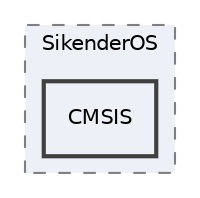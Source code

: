 digraph "SikendeRTOS/SikenderOS/CMSIS"
{
 // LATEX_PDF_SIZE
  edge [fontname="Helvetica",fontsize="10",labelfontname="Helvetica",labelfontsize="10"];
  node [fontname="Helvetica",fontsize="10",shape=record];
  compound=true
  subgraph clusterdir_a4458d604b8c2e629a88b058174e2b3f {
    graph [ bgcolor="#edf0f7", pencolor="grey50", style="filled,dashed,", label="SikenderOS", fontname="Helvetica", fontsize="10", URL="dir_a4458d604b8c2e629a88b058174e2b3f.html"]
  dir_3aba866b171e250b385759d7fc4caca9 [shape=box, label="CMSIS", style="filled,bold,", fillcolor="#edf0f7", color="grey25", URL="dir_3aba866b171e250b385759d7fc4caca9.html"];
  }
}
